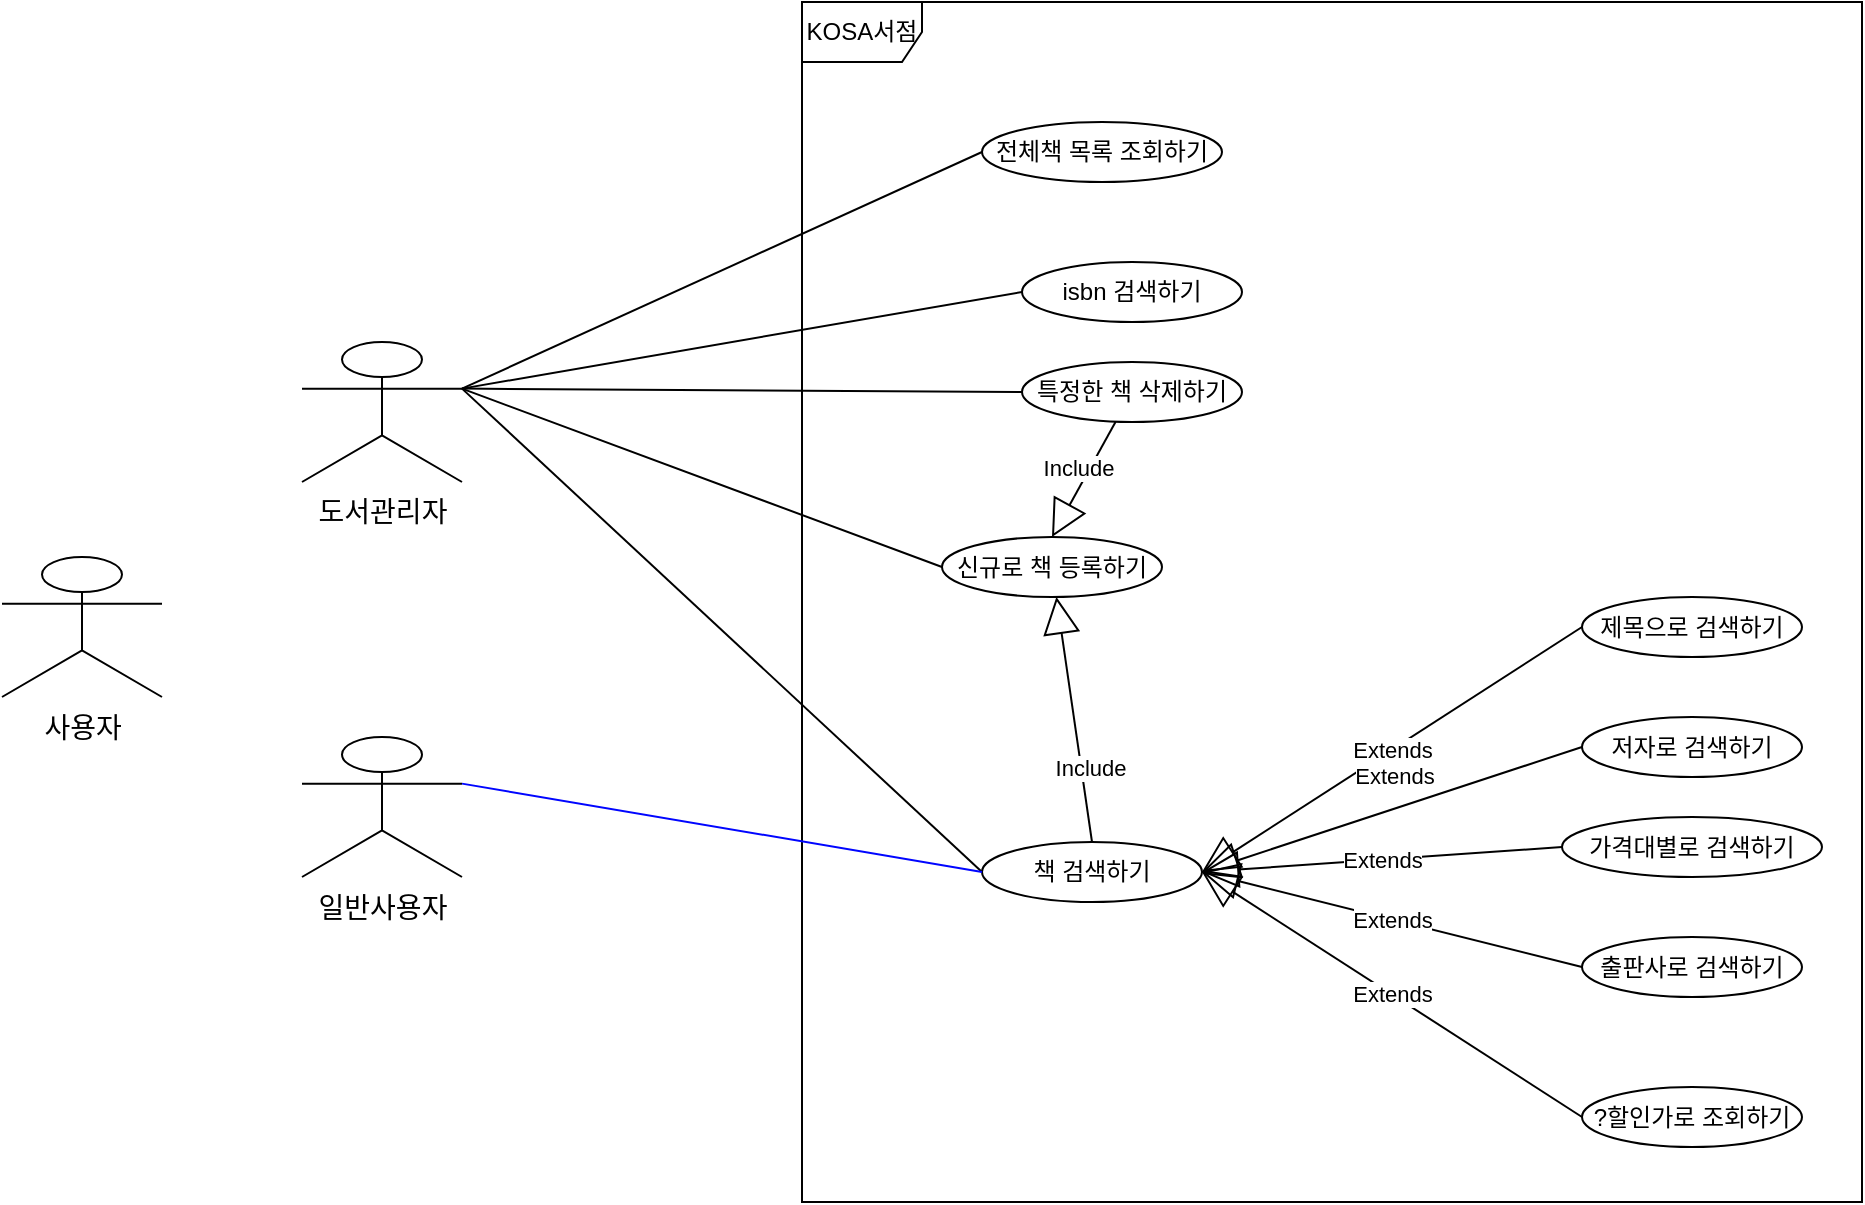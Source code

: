 <mxfile version="27.0.9">
  <diagram name="페이지-1" id="K9mgIwkMvhGWCAWn6YUX">
    <mxGraphModel dx="1213" dy="730" grid="1" gridSize="10" guides="1" tooltips="1" connect="1" arrows="1" fold="1" page="1" pageScale="1" pageWidth="827" pageHeight="1169" math="0" shadow="0">
      <root>
        <mxCell id="0" />
        <mxCell id="1" parent="0" />
        <mxCell id="JojtTVNAp4EyLx_Ljhqg-1" value="KOSA서점" style="shape=umlFrame;whiteSpace=wrap;html=1;pointerEvents=0;" vertex="1" parent="1">
          <mxGeometry x="440" y="20" width="530" height="600" as="geometry" />
        </mxCell>
        <mxCell id="JojtTVNAp4EyLx_Ljhqg-2" value="?할인가로 조회하기" style="ellipse;whiteSpace=wrap;html=1;" vertex="1" parent="1">
          <mxGeometry x="830" y="562.5" width="110" height="30" as="geometry" />
        </mxCell>
        <mxCell id="JojtTVNAp4EyLx_Ljhqg-3" value="isbn 검색하기" style="ellipse;whiteSpace=wrap;html=1;" vertex="1" parent="1">
          <mxGeometry x="550" y="150" width="110" height="30" as="geometry" />
        </mxCell>
        <mxCell id="JojtTVNAp4EyLx_Ljhqg-4" value="전체책 목록 조회하기" style="ellipse;whiteSpace=wrap;html=1;" vertex="1" parent="1">
          <mxGeometry x="530" y="80" width="120" height="30" as="geometry" />
        </mxCell>
        <mxCell id="JojtTVNAp4EyLx_Ljhqg-5" value="신규로 책 등록하기" style="ellipse;whiteSpace=wrap;html=1;" vertex="1" parent="1">
          <mxGeometry x="510" y="287.5" width="110" height="30" as="geometry" />
        </mxCell>
        <mxCell id="JojtTVNAp4EyLx_Ljhqg-6" value="저자로 검색하기" style="ellipse;whiteSpace=wrap;html=1;" vertex="1" parent="1">
          <mxGeometry x="830" y="377.5" width="110" height="30" as="geometry" />
        </mxCell>
        <mxCell id="JojtTVNAp4EyLx_Ljhqg-7" value="특정한 책 삭제하기" style="ellipse;whiteSpace=wrap;html=1;" vertex="1" parent="1">
          <mxGeometry x="550" y="200" width="110" height="30" as="geometry" />
        </mxCell>
        <mxCell id="JojtTVNAp4EyLx_Ljhqg-8" value="제목으로 검색하기" style="ellipse;whiteSpace=wrap;html=1;" vertex="1" parent="1">
          <mxGeometry x="830" y="317.5" width="110" height="30" as="geometry" />
        </mxCell>
        <mxCell id="JojtTVNAp4EyLx_Ljhqg-9" value="책 검색하기" style="ellipse;whiteSpace=wrap;html=1;" vertex="1" parent="1">
          <mxGeometry x="530" y="440" width="110" height="30" as="geometry" />
        </mxCell>
        <mxCell id="JojtTVNAp4EyLx_Ljhqg-10" value="가격대별로 검색하기" style="ellipse;whiteSpace=wrap;html=1;" vertex="1" parent="1">
          <mxGeometry x="820" y="427.5" width="130" height="30" as="geometry" />
        </mxCell>
        <mxCell id="JojtTVNAp4EyLx_Ljhqg-11" value="출판사로 검색하기" style="ellipse;whiteSpace=wrap;html=1;" vertex="1" parent="1">
          <mxGeometry x="830" y="487.5" width="110" height="30" as="geometry" />
        </mxCell>
        <mxCell id="JojtTVNAp4EyLx_Ljhqg-15" value="&lt;font style=&quot;font-size: 14px;&quot;&gt;도서관리자&lt;/font&gt;" style="shape=umlActor;verticalLabelPosition=bottom;verticalAlign=top;html=1;" vertex="1" parent="1">
          <mxGeometry x="190" y="190" width="80" height="70" as="geometry" />
        </mxCell>
        <mxCell id="JojtTVNAp4EyLx_Ljhqg-16" value="&lt;font style=&quot;font-size: 14px;&quot;&gt;사용자&lt;/font&gt;" style="shape=umlActor;verticalLabelPosition=bottom;verticalAlign=top;html=1;" vertex="1" parent="1">
          <mxGeometry x="40" y="297.5" width="80" height="70" as="geometry" />
        </mxCell>
        <mxCell id="JojtTVNAp4EyLx_Ljhqg-17" value="&lt;font style=&quot;font-size: 14px;&quot;&gt;일반사용자&lt;/font&gt;" style="shape=umlActor;verticalLabelPosition=bottom;verticalAlign=top;html=1;" vertex="1" parent="1">
          <mxGeometry x="190" y="387.5" width="80" height="70" as="geometry" />
        </mxCell>
        <mxCell id="JojtTVNAp4EyLx_Ljhqg-20" value="Extends" style="endArrow=block;endSize=16;endFill=0;html=1;rounded=0;exitX=0;exitY=0.5;exitDx=0;exitDy=0;entryX=1;entryY=0.5;entryDx=0;entryDy=0;" edge="1" parent="1" source="JojtTVNAp4EyLx_Ljhqg-8" target="JojtTVNAp4EyLx_Ljhqg-9">
          <mxGeometry width="160" relative="1" as="geometry">
            <mxPoint x="565" y="440" as="sourcePoint" />
            <mxPoint x="680" y="360" as="targetPoint" />
          </mxGeometry>
        </mxCell>
        <mxCell id="JojtTVNAp4EyLx_Ljhqg-21" value="Extends" style="endArrow=block;endSize=16;endFill=0;html=1;rounded=0;exitX=0;exitY=0.5;exitDx=0;exitDy=0;entryX=1;entryY=0.5;entryDx=0;entryDy=0;" edge="1" parent="1" source="JojtTVNAp4EyLx_Ljhqg-11" target="JojtTVNAp4EyLx_Ljhqg-9">
          <mxGeometry width="160" relative="1" as="geometry">
            <mxPoint x="590" y="524" as="sourcePoint" />
            <mxPoint x="596" y="430" as="targetPoint" />
          </mxGeometry>
        </mxCell>
        <mxCell id="JojtTVNAp4EyLx_Ljhqg-22" value="Extends" style="endArrow=block;endSize=16;endFill=0;html=1;rounded=0;entryX=1;entryY=0.5;entryDx=0;entryDy=0;exitX=0;exitY=0.5;exitDx=0;exitDy=0;" edge="1" parent="1" source="JojtTVNAp4EyLx_Ljhqg-10" target="JojtTVNAp4EyLx_Ljhqg-9">
          <mxGeometry width="160" relative="1" as="geometry">
            <mxPoint x="835" y="350" as="sourcePoint" />
            <mxPoint x="720" y="390" as="targetPoint" />
          </mxGeometry>
        </mxCell>
        <mxCell id="JojtTVNAp4EyLx_Ljhqg-23" value="Extends" style="endArrow=block;endSize=16;endFill=0;html=1;rounded=0;exitX=0;exitY=0.5;exitDx=0;exitDy=0;entryX=1;entryY=0.5;entryDx=0;entryDy=0;" edge="1" parent="1" source="JojtTVNAp4EyLx_Ljhqg-6" target="JojtTVNAp4EyLx_Ljhqg-9">
          <mxGeometry x="-0.059" y="-16" width="160" relative="1" as="geometry">
            <mxPoint x="735" y="310" as="sourcePoint" />
            <mxPoint x="640" y="310" as="targetPoint" />
            <mxPoint as="offset" />
          </mxGeometry>
        </mxCell>
        <mxCell id="JojtTVNAp4EyLx_Ljhqg-26" style="rounded=0;orthogonalLoop=1;jettySize=auto;html=1;endArrow=none;startFill=0;entryX=0;entryY=0.5;entryDx=0;entryDy=0;exitX=1;exitY=0.333;exitDx=0;exitDy=0;exitPerimeter=0;" edge="1" parent="1" source="JojtTVNAp4EyLx_Ljhqg-15" target="JojtTVNAp4EyLx_Ljhqg-9">
          <mxGeometry relative="1" as="geometry">
            <mxPoint x="210" y="140" as="sourcePoint" />
          </mxGeometry>
        </mxCell>
        <mxCell id="JojtTVNAp4EyLx_Ljhqg-28" value="Include" style="endArrow=block;endSize=16;endFill=0;html=1;rounded=0;exitX=0.5;exitY=0;exitDx=0;exitDy=0;" edge="1" parent="1" source="JojtTVNAp4EyLx_Ljhqg-9" target="JojtTVNAp4EyLx_Ljhqg-5">
          <mxGeometry x="-0.407" y="-4" width="160" relative="1" as="geometry">
            <mxPoint x="510" y="580" as="sourcePoint" />
            <mxPoint x="670" y="580" as="targetPoint" />
            <mxPoint as="offset" />
          </mxGeometry>
        </mxCell>
        <mxCell id="JojtTVNAp4EyLx_Ljhqg-34" style="rounded=0;orthogonalLoop=1;jettySize=auto;html=1;endArrow=none;startFill=0;exitX=1;exitY=0.333;exitDx=0;exitDy=0;exitPerimeter=0;entryX=0;entryY=0.5;entryDx=0;entryDy=0;" edge="1" parent="1" source="JojtTVNAp4EyLx_Ljhqg-15" target="JojtTVNAp4EyLx_Ljhqg-5">
          <mxGeometry relative="1" as="geometry">
            <mxPoint x="100" y="350" as="sourcePoint" />
            <mxPoint x="414" y="413" as="targetPoint" />
          </mxGeometry>
        </mxCell>
        <mxCell id="JojtTVNAp4EyLx_Ljhqg-35" style="rounded=0;orthogonalLoop=1;jettySize=auto;html=1;endArrow=none;startFill=0;entryX=0;entryY=0.5;entryDx=0;entryDy=0;exitX=1;exitY=0.333;exitDx=0;exitDy=0;exitPerimeter=0;" edge="1" parent="1" source="JojtTVNAp4EyLx_Ljhqg-15" target="JojtTVNAp4EyLx_Ljhqg-7">
          <mxGeometry relative="1" as="geometry">
            <mxPoint x="100" y="350" as="sourcePoint" />
            <mxPoint x="420" y="581" as="targetPoint" />
          </mxGeometry>
        </mxCell>
        <mxCell id="JojtTVNAp4EyLx_Ljhqg-36" style="rounded=0;orthogonalLoop=1;jettySize=auto;html=1;endArrow=none;startFill=0;exitX=1;exitY=0.333;exitDx=0;exitDy=0;exitPerimeter=0;entryX=0;entryY=0.5;entryDx=0;entryDy=0;strokeColor=#0005FF;" edge="1" parent="1" source="JojtTVNAp4EyLx_Ljhqg-17" target="JojtTVNAp4EyLx_Ljhqg-9">
          <mxGeometry relative="1" as="geometry">
            <mxPoint x="210" y="479" as="sourcePoint" />
            <mxPoint x="458" y="690" as="targetPoint" />
          </mxGeometry>
        </mxCell>
        <mxCell id="JojtTVNAp4EyLx_Ljhqg-38" value="Include" style="endArrow=block;endSize=16;endFill=0;html=1;rounded=0;entryX=0.5;entryY=0;entryDx=0;entryDy=0;" edge="1" parent="1" source="JojtTVNAp4EyLx_Ljhqg-7" target="JojtTVNAp4EyLx_Ljhqg-5">
          <mxGeometry x="-0.111" y="-5" width="160" relative="1" as="geometry">
            <mxPoint x="620" y="280" as="sourcePoint" />
            <mxPoint x="620" y="390" as="targetPoint" />
            <mxPoint as="offset" />
          </mxGeometry>
        </mxCell>
        <mxCell id="JojtTVNAp4EyLx_Ljhqg-42" value="Extends" style="endArrow=block;endSize=16;endFill=0;html=1;rounded=0;exitX=0;exitY=0.5;exitDx=0;exitDy=0;entryX=1;entryY=0.5;entryDx=0;entryDy=0;" edge="1" parent="1" source="JojtTVNAp4EyLx_Ljhqg-2" target="JojtTVNAp4EyLx_Ljhqg-9">
          <mxGeometry width="160" relative="1" as="geometry">
            <mxPoint x="820" y="360" as="sourcePoint" />
            <mxPoint x="640" y="80" as="targetPoint" />
          </mxGeometry>
        </mxCell>
        <mxCell id="JojtTVNAp4EyLx_Ljhqg-44" style="rounded=0;orthogonalLoop=1;jettySize=auto;html=1;endArrow=none;startFill=0;entryX=0;entryY=0.5;entryDx=0;entryDy=0;exitX=1;exitY=0.333;exitDx=0;exitDy=0;exitPerimeter=0;" edge="1" parent="1" source="JojtTVNAp4EyLx_Ljhqg-15" target="JojtTVNAp4EyLx_Ljhqg-3">
          <mxGeometry relative="1" as="geometry">
            <mxPoint x="330" y="120" as="sourcePoint" />
            <mxPoint x="600" y="152" as="targetPoint" />
          </mxGeometry>
        </mxCell>
        <mxCell id="JojtTVNAp4EyLx_Ljhqg-45" style="rounded=0;orthogonalLoop=1;jettySize=auto;html=1;endArrow=none;startFill=0;entryX=0;entryY=0.5;entryDx=0;entryDy=0;exitX=1;exitY=0.333;exitDx=0;exitDy=0;exitPerimeter=0;" edge="1" parent="1" source="JojtTVNAp4EyLx_Ljhqg-15" target="JojtTVNAp4EyLx_Ljhqg-4">
          <mxGeometry relative="1" as="geometry">
            <mxPoint x="250" y="110" as="sourcePoint" />
            <mxPoint x="510" y="52" as="targetPoint" />
          </mxGeometry>
        </mxCell>
      </root>
    </mxGraphModel>
  </diagram>
</mxfile>
